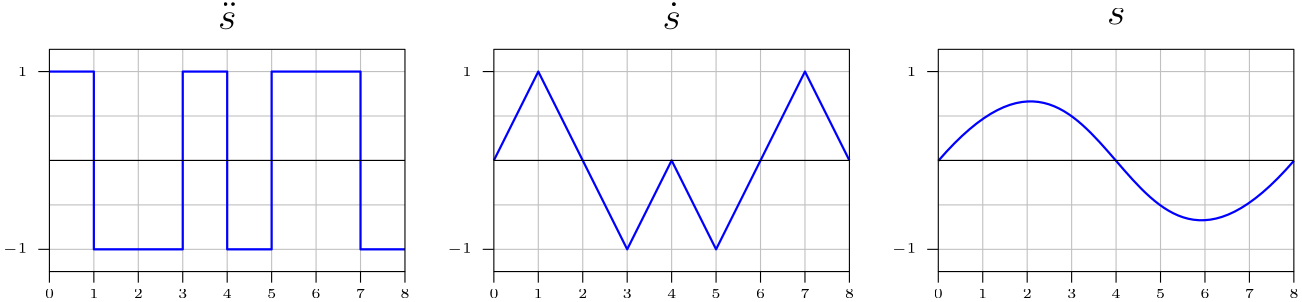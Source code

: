 <?xml version="1.0"?>
<!DOCTYPE ipe SYSTEM "ipe.dtd">
<ipe version="70218" creator="Ipe 7.2.28">
<info created="D:20251011174010" modified="D:20251011175150"/>
<ipestyle name="basic">
<symbol name="arrow/arc(spx)">
<path stroke="sym-stroke" fill="sym-stroke" pen="sym-pen">
0 0 m
-1 0.333 l
-1 -0.333 l
h
</path>
</symbol>
<symbol name="arrow/farc(spx)">
<path stroke="sym-stroke" fill="white" pen="sym-pen">
0 0 m
-1 0.333 l
-1 -0.333 l
h
</path>
</symbol>
<symbol name="arrow/ptarc(spx)">
<path stroke="sym-stroke" fill="sym-stroke" pen="sym-pen">
0 0 m
-1 0.333 l
-0.8 0 l
-1 -0.333 l
h
</path>
</symbol>
<symbol name="arrow/fptarc(spx)">
<path stroke="sym-stroke" fill="white" pen="sym-pen">
0 0 m
-1 0.333 l
-0.8 0 l
-1 -0.333 l
h
</path>
</symbol>
<symbol name="mark/circle(sx)" transformations="translations">
<path fill="sym-stroke">
0.6 0 0 0.6 0 0 e
0.4 0 0 0.4 0 0 e
</path>
</symbol>
<symbol name="mark/disk(sx)" transformations="translations">
<path fill="sym-stroke">
0.6 0 0 0.6 0 0 e
</path>
</symbol>
<symbol name="mark/fdisk(sfx)" transformations="translations">
<group>
<path fill="sym-fill">
0.5 0 0 0.5 0 0 e
</path>
<path fill="sym-stroke" fillrule="eofill">
0.6 0 0 0.6 0 0 e
0.4 0 0 0.4 0 0 e
</path>
</group>
</symbol>
<symbol name="mark/box(sx)" transformations="translations">
<path fill="sym-stroke" fillrule="eofill">
-0.6 -0.6 m
0.6 -0.6 l
0.6 0.6 l
-0.6 0.6 l
h
-0.4 -0.4 m
0.4 -0.4 l
0.4 0.4 l
-0.4 0.4 l
h
</path>
</symbol>
<symbol name="mark/square(sx)" transformations="translations">
<path fill="sym-stroke">
-0.6 -0.6 m
0.6 -0.6 l
0.6 0.6 l
-0.6 0.6 l
h
</path>
</symbol>
<symbol name="mark/fsquare(sfx)" transformations="translations">
<group>
<path fill="sym-fill">
-0.5 -0.5 m
0.5 -0.5 l
0.5 0.5 l
-0.5 0.5 l
h
</path>
<path fill="sym-stroke" fillrule="eofill">
-0.6 -0.6 m
0.6 -0.6 l
0.6 0.6 l
-0.6 0.6 l
h
-0.4 -0.4 m
0.4 -0.4 l
0.4 0.4 l
-0.4 0.4 l
h
</path>
</group>
</symbol>
<symbol name="mark/cross(sx)" transformations="translations">
<group>
<path fill="sym-stroke">
-0.43 -0.57 m
0.57 0.43 l
0.43 0.57 l
-0.57 -0.43 l
h
</path>
<path fill="sym-stroke">
-0.43 0.57 m
0.57 -0.43 l
0.43 -0.57 l
-0.57 0.43 l
h
</path>
</group>
</symbol>
<symbol name="arrow/fnormal(spx)">
<path stroke="sym-stroke" fill="white" pen="sym-pen">
0 0 m
-1 0.333 l
-1 -0.333 l
h
</path>
</symbol>
<symbol name="arrow/pointed(spx)">
<path stroke="sym-stroke" fill="sym-stroke" pen="sym-pen">
0 0 m
-1 0.333 l
-0.8 0 l
-1 -0.333 l
h
</path>
</symbol>
<symbol name="arrow/fpointed(spx)">
<path stroke="sym-stroke" fill="white" pen="sym-pen">
0 0 m
-1 0.333 l
-0.8 0 l
-1 -0.333 l
h
</path>
</symbol>
<symbol name="arrow/linear(spx)">
<path stroke="sym-stroke" pen="sym-pen">
-1 0.333 m
0 0 l
-1 -0.333 l
</path>
</symbol>
<symbol name="arrow/fdouble(spx)">
<path stroke="sym-stroke" fill="white" pen="sym-pen">
0 0 m
-1 0.333 l
-1 -0.333 l
h
-1 0 m
-2 0.333 l
-2 -0.333 l
h
</path>
</symbol>
<symbol name="arrow/double(spx)">
<path stroke="sym-stroke" fill="sym-stroke" pen="sym-pen">
0 0 m
-1 0.333 l
-1 -0.333 l
h
-1 0 m
-2 0.333 l
-2 -0.333 l
h
</path>
</symbol>
<symbol name="arrow/mid-normal(spx)">
<path stroke="sym-stroke" fill="sym-stroke" pen="sym-pen">
0.5 0 m
-0.5 0.333 l
-0.5 -0.333 l
h
</path>
</symbol>
<symbol name="arrow/mid-fnormal(spx)">
<path stroke="sym-stroke" fill="white" pen="sym-pen">
0.5 0 m
-0.5 0.333 l
-0.5 -0.333 l
h
</path>
</symbol>
<symbol name="arrow/mid-pointed(spx)">
<path stroke="sym-stroke" fill="sym-stroke" pen="sym-pen">
0.5 0 m
-0.5 0.333 l
-0.3 0 l
-0.5 -0.333 l
h
</path>
</symbol>
<symbol name="arrow/mid-fpointed(spx)">
<path stroke="sym-stroke" fill="white" pen="sym-pen">
0.5 0 m
-0.5 0.333 l
-0.3 0 l
-0.5 -0.333 l
h
</path>
</symbol>
<symbol name="arrow/mid-double(spx)">
<path stroke="sym-stroke" fill="sym-stroke" pen="sym-pen">
1 0 m
0 0.333 l
0 -0.333 l
h
0 0 m
-1 0.333 l
-1 -0.333 l
h
</path>
</symbol>
<symbol name="arrow/mid-fdouble(spx)">
<path stroke="sym-stroke" fill="white" pen="sym-pen">
1 0 m
0 0.333 l
0 -0.333 l
h
0 0 m
-1 0.333 l
-1 -0.333 l
h
</path>
</symbol>
<anglesize name="22.5 deg" value="22.5"/>
<anglesize name="30 deg" value="30"/>
<anglesize name="45 deg" value="45"/>
<anglesize name="60 deg" value="60"/>
<anglesize name="90 deg" value="90"/>
<arrowsize name="large" value="10"/>
<arrowsize name="small" value="5"/>
<arrowsize name="tiny" value="3"/>
<color name="blue" value="0 0 1"/>
<color name="brown" value="0.647 0.165 0.165"/>
<color name="darkblue" value="0 0 0.545"/>
<color name="darkcyan" value="0 0.545 0.545"/>
<color name="darkgray" value="0.663"/>
<color name="darkgreen" value="0 0.392 0"/>
<color name="darkmagenta" value="0.545 0 0.545"/>
<color name="darkorange" value="1 0.549 0"/>
<color name="darkred" value="0.545 0 0"/>
<color name="gold" value="1 0.843 0"/>
<color name="gray" value="0.745"/>
<color name="green" value="0 1 0"/>
<color name="lightblue" value="0.678 0.847 0.902"/>
<color name="lightcyan" value="0.878 1 1"/>
<color name="lightgray" value="0.827"/>
<color name="lightgreen" value="0.565 0.933 0.565"/>
<color name="lightyellow" value="1 1 0.878"/>
<color name="navy" value="0 0 0.502"/>
<color name="orange" value="1 0.647 0"/>
<color name="pink" value="1 0.753 0.796"/>
<color name="purple" value="0.627 0.125 0.941"/>
<color name="red" value="1 0 0"/>
<color name="seagreen" value="0.18 0.545 0.341"/>
<color name="turquoise" value="0.251 0.878 0.816"/>
<color name="violet" value="0.933 0.51 0.933"/>
<color name="yellow" value="1 1 0"/>
<dashstyle name="dash dot dotted" value="[4 2 1 2 1 2] 0"/>
<dashstyle name="dash dotted" value="[4 2 1 2] 0"/>
<dashstyle name="dashed" value="[4] 0"/>
<dashstyle name="dotted" value="[1 3] 0"/>
<gridsize name="10 pts (~3.5 mm)" value="10"/>
<gridsize name="14 pts (~5 mm)" value="14"/>
<gridsize name="16 pts (~6 mm)" value="16"/>
<gridsize name="20 pts (~7 mm)" value="20"/>
<gridsize name="28 pts (~10 mm)" value="28"/>
<gridsize name="32 pts (~12 mm)" value="32"/>
<gridsize name="4 pts" value="4"/>
<gridsize name="56 pts (~20 mm)" value="56"/>
<gridsize name="8 pts (~3 mm)" value="8"/>
<opacity name="10%" value="0.1"/>
<opacity name="30%" value="0.3"/>
<opacity name="50%" value="0.5"/>
<opacity name="75%" value="0.75"/>
<pen name="fat" value="1.2"/>
<pen name="heavier" value="0.8"/>
<pen name="ultrafat" value="2"/>
<symbolsize name="large" value="5"/>
<symbolsize name="small" value="2"/>
<symbolsize name="tiny" value="1.1"/>
<textsize name="Huge" value="\Huge"/>
<textsize name="LARGE" value="\LARGE"/>
<textsize name="Large" value="\Large"/>
<textsize name="footnote" value="\footnotesize"/>
<textsize name="huge" value="\huge"/>
<textsize name="large" value="\large"/>
<textsize name="script" value="\scriptsize"/>
<textsize name="small" value="\small"/>
<textsize name="tiny" value="\tiny"/>
<textstyle name="center" begin="\begin{center}" end="\end{center}"/>
<textstyle name="item" begin="\begin{itemize}\item{}" end="\end{itemize}"/>
<textstyle name="itemize" begin="\begin{itemize}" end="\end{itemize}"/>
<tiling name="falling" angle="-60" step="4" width="1"/>
<tiling name="rising" angle="30" step="4" width="1"/>
</ipestyle>
<page>
<layer name="alpha"/>
<view layers="alpha" active="alpha"/>
<path layer="alpha" stroke="0" cap="1">
80 688 m
80 688 l
</path>
<path stroke="0">
80 688 m
76 688 l
</path>
<path stroke="0">
80 624 m
76 624 l
</path>
<path stroke="0">
80 616 m
80 612 l
</path>
<path stroke="0">
96 616 m
96 612 l
</path>
<path stroke="0">
112 616 m
112 612 l
</path>
<path stroke="0">
128 616 m
128 612 l
</path>
<path stroke="0">
144 616 m
144 612 l
</path>
<path stroke="0">
160 616 m
160 612 l
</path>
<path stroke="0">
176 616 m
176 612 l
</path>
<path stroke="0">
192 616 m
192 612 l
</path>
<path stroke="0">
208 616 m
208 612 l
</path>
<text transformations="translations" pos="72 688" stroke="0" type="label" width="3.39" height="3.21" depth="0" halign="right" valign="center" size="tiny" style="math">1</text>
<text matrix="1 0 0 1 0 -64" transformations="translations" pos="72 688" stroke="0" type="label" width="8.787" height="3.321" depth="0.83" halign="right" valign="center" size="tiny" style="math">-1</text>
<text matrix="1 0 0 1 8 -80" transformations="translations" pos="72 688" stroke="0" type="label" width="3.39" height="3.21" depth="0" halign="center" valign="center" size="tiny" style="math">0</text>
<text matrix="1 0 0 1 24 -80" transformations="translations" pos="72 688" stroke="0" type="label" width="3.39" height="3.21" depth="0" halign="center" valign="center" size="tiny" style="math">1</text>
<text matrix="1 0 0 1 40 -80" transformations="translations" pos="72 688" stroke="0" type="label" width="3.39" height="3.21" depth="0" halign="center" valign="center" size="tiny" style="math">2</text>
<text matrix="1 0 0 1 56 -80" transformations="translations" pos="72 688" stroke="0" type="label" width="3.39" height="3.21" depth="0" halign="center" valign="center" size="tiny" style="math">3</text>
<text matrix="1 0 0 1 72 -80" transformations="translations" pos="72 688" stroke="0" type="label" width="3.39" height="3.21" depth="0" halign="center" valign="center" size="tiny" style="math">4</text>
<text matrix="1 0 0 1 88 -80" transformations="translations" pos="72 688" stroke="0" type="label" width="3.39" height="3.21" depth="0" halign="center" valign="center" size="tiny" style="math">5</text>
<text matrix="1 0 0 1 104 -80" transformations="translations" pos="72 688" stroke="0" type="label" width="3.39" height="3.21" depth="0" halign="center" valign="center" size="tiny" style="math">6</text>
<text matrix="1 0 0 1 120 -80" transformations="translations" pos="72 688" stroke="0" type="label" width="3.39" height="3.21" depth="0" halign="center" valign="center" size="tiny" style="math">7</text>
<text matrix="1 0 0 1 136 -80" transformations="translations" pos="72 688" stroke="0" type="label" width="3.39" height="3.21" depth="0" halign="center" valign="center" size="tiny" style="math">8</text>
<path matrix="1 0 0 1 0 32" stroke="0.753">
80 624 m
208 624 l
80 640 m
208 640 l
80 656 m
208 656 l
80 608 m
208 608 l
80 592 m
208 592 l
96 664 m
96 584 l
112 584 m
112 664 l
128 664 m
128 584 l
144 584 m
144 664 l
160 664 m
160 584 l
176 584 m
176 664 l
192 584 m
192 664 l
</path>
<path stroke="0 0 1" pen="heavier">
80 688 m
96 688 l
96 624 l
128 624 l
128 688 l
144 688 l
144 624 l
160 624 l
160 688 l
192 688 l
192 624 l
208 624 l
</path>
<path matrix="1 0 0 1 160 0" stroke="0" cap="1">
80 688 m
80 688 l
</path>
<path matrix="1 0 0 1 160 0" stroke="0">
80 688 m
76 688 l
</path>
<path matrix="1 0 0 1 160 0" stroke="0">
80 624 m
76 624 l
</path>
<path matrix="1 0 0 1 160 0" stroke="0">
80 616 m
80 612 l
</path>
<path matrix="1 0 0 1 160 0" stroke="0">
96 616 m
96 612 l
</path>
<path matrix="1 0 0 1 160 0" stroke="0">
112 616 m
112 612 l
</path>
<path matrix="1 0 0 1 160 0" stroke="0">
128 616 m
128 612 l
</path>
<path matrix="1 0 0 1 160 0" stroke="0">
144 616 m
144 612 l
</path>
<path matrix="1 0 0 1 160 0" stroke="0">
160 616 m
160 612 l
</path>
<path matrix="1 0 0 1 160 0" stroke="0">
176 616 m
176 612 l
</path>
<path matrix="1 0 0 1 160 0" stroke="0">
192 616 m
192 612 l
</path>
<path matrix="1 0 0 1 160 0" stroke="0">
208 616 m
208 612 l
</path>
<text matrix="1 0 0 1 160 0" transformations="translations" pos="72 688" stroke="0" type="label" width="3.39" height="3.21" depth="0" halign="right" valign="center" size="tiny" style="math">1</text>
<text matrix="1 0 0 1 160 -64" transformations="translations" pos="72 688" stroke="0" type="label" width="8.787" height="3.321" depth="0.83" halign="right" valign="center" size="tiny" style="math">-1</text>
<text matrix="1 0 0 1 168 -80" transformations="translations" pos="72 688" stroke="0" type="label" width="3.39" height="3.21" depth="0" halign="center" valign="center" size="tiny" style="math">0</text>
<text matrix="1 0 0 1 184 -80" transformations="translations" pos="72 688" stroke="0" type="label" width="3.39" height="3.21" depth="0" halign="center" valign="center" size="tiny" style="math">1</text>
<text matrix="1 0 0 1 200 -80" transformations="translations" pos="72 688" stroke="0" type="label" width="3.39" height="3.21" depth="0" halign="center" valign="center" size="tiny" style="math">2</text>
<text matrix="1 0 0 1 216 -80" transformations="translations" pos="72 688" stroke="0" type="label" width="3.39" height="3.21" depth="0" halign="center" valign="center" size="tiny" style="math">3</text>
<text matrix="1 0 0 1 232 -80" transformations="translations" pos="72 688" stroke="0" type="label" width="3.39" height="3.21" depth="0" halign="center" valign="center" size="tiny" style="math">4</text>
<text matrix="1 0 0 1 248 -80" transformations="translations" pos="72 688" stroke="0" type="label" width="3.39" height="3.21" depth="0" halign="center" valign="center" size="tiny" style="math">5</text>
<text matrix="1 0 0 1 264 -80" transformations="translations" pos="72 688" stroke="0" type="label" width="3.39" height="3.21" depth="0" halign="center" valign="center" size="tiny" style="math">6</text>
<text matrix="1 0 0 1 280 -80" transformations="translations" pos="72 688" stroke="0" type="label" width="3.39" height="3.21" depth="0" halign="center" valign="center" size="tiny" style="math">7</text>
<text matrix="1 0 0 1 296 -80" transformations="translations" pos="72 688" stroke="0" type="label" width="3.39" height="3.21" depth="0" halign="center" valign="center" size="tiny" style="math">8</text>
<path matrix="1 0 0 1 160 32" stroke="0.753">
80 624 m
208 624 l
80 640 m
208 640 l
80 656 m
208 656 l
80 608 m
208 608 l
80 592 m
208 592 l
96 664 m
96 584 l
112 584 m
112 664 l
128 664 m
128 584 l
144 584 m
144 664 l
160 664 m
160 584 l
176 584 m
176 664 l
192 584 m
192 664 l
</path>
<path matrix="1 0 0 1 320 0" stroke="0" cap="1">
80 688 m
80 688 l
</path>
<path matrix="1 0 0 1 320 0" stroke="0">
80 688 m
76 688 l
</path>
<path matrix="1 0 0 1 320 0" stroke="0">
80 624 m
76 624 l
</path>
<path matrix="1 0 0 1 320 0" stroke="0">
80 616 m
80 612 l
</path>
<path matrix="1 0 0 1 320 0" stroke="0">
96 616 m
96 612 l
</path>
<path matrix="1 0 0 1 320 0" stroke="0">
112 616 m
112 612 l
</path>
<path matrix="1 0 0 1 320 0" stroke="0">
128 616 m
128 612 l
</path>
<path matrix="1 0 0 1 320 0" stroke="0">
144 616 m
144 612 l
</path>
<path matrix="1 0 0 1 320 0" stroke="0">
160 616 m
160 612 l
</path>
<path matrix="1 0 0 1 320 0" stroke="0">
176 616 m
176 612 l
</path>
<path matrix="1 0 0 1 320 0" stroke="0">
192 616 m
192 612 l
</path>
<path matrix="1 0 0 1 320 0" stroke="0">
208 616 m
208 612 l
</path>
<text matrix="1 0 0 1 320 0" transformations="translations" pos="72 688" stroke="0" type="label" width="3.39" height="3.21" depth="0" halign="right" valign="center" size="tiny" style="math">1</text>
<text matrix="1 0 0 1 320 -64" transformations="translations" pos="72 688" stroke="0" type="label" width="8.787" height="3.321" depth="0.83" halign="right" valign="center" size="tiny" style="math">-1</text>
<text matrix="1 0 0 1 328 -80" transformations="translations" pos="72 688" stroke="0" type="label" width="3.39" height="3.21" depth="0" halign="center" valign="center" size="tiny" style="math">0</text>
<text matrix="1 0 0 1 344 -80" transformations="translations" pos="72 688" stroke="0" type="label" width="3.39" height="3.21" depth="0" halign="center" valign="center" size="tiny" style="math">1</text>
<text matrix="1 0 0 1 360 -80" transformations="translations" pos="72 688" stroke="0" type="label" width="3.39" height="3.21" depth="0" halign="center" valign="center" size="tiny" style="math">2</text>
<text matrix="1 0 0 1 376 -80" transformations="translations" pos="72 688" stroke="0" type="label" width="3.39" height="3.21" depth="0" halign="center" valign="center" size="tiny" style="math">3</text>
<text matrix="1 0 0 1 392 -80" transformations="translations" pos="72 688" stroke="0" type="label" width="3.39" height="3.21" depth="0" halign="center" valign="center" size="tiny" style="math">4</text>
<text matrix="1 0 0 1 408 -80" transformations="translations" pos="72 688" stroke="0" type="label" width="3.39" height="3.21" depth="0" halign="center" valign="center" size="tiny" style="math">5</text>
<text matrix="1 0 0 1 424 -80" transformations="translations" pos="72 688" stroke="0" type="label" width="3.39" height="3.21" depth="0" halign="center" valign="center" size="tiny" style="math">6</text>
<text matrix="1 0 0 1 440 -80" transformations="translations" pos="72 688" stroke="0" type="label" width="3.39" height="3.21" depth="0" halign="center" valign="center" size="tiny" style="math">7</text>
<text matrix="1 0 0 1 456 -80" transformations="translations" pos="72 688" stroke="0" type="label" width="3.39" height="3.21" depth="0" halign="center" valign="center" size="tiny" style="math">8</text>
<path matrix="1 0 0 1 320 32" stroke="0.753">
80 624 m
208 624 l
80 640 m
208 640 l
80 656 m
208 656 l
80 608 m
208 608 l
80 592 m
208 592 l
96 664 m
96 584 l
112 584 m
112 664 l
128 664 m
128 584 l
144 584 m
144 664 l
160 664 m
160 584 l
176 584 m
176 664 l
192 584 m
192 664 l
</path>
<path matrix="1 0 0 1 160 0" stroke="0 0 1" pen="heavier">
80 656 m
96 688 l
128 624 l
144 656 l
160 624 l
192 688 l
208 656 l
</path>
<path matrix="1 0 0 1.15832 160 -104" stroke="0 0 1" pen="heavier">
240 656 m
272 688
304 656
336 624
368 656 c
</path>
<path matrix="0.888889 0 0 1 8.88889 0" stroke="0">
80 696 m
80 616 l
224 616 l
224 696 l
h
</path>
<path matrix="0.888889 0 0 1 168.889 0" stroke="0">
80 696 m
80 616 l
224 616 l
224 696 l
h
</path>
<path matrix="0.888889 0 0 1 328.889 0" stroke="0">
80 696 m
80 616 l
224 616 l
224 696 l
h
</path>
<path stroke="0">
80 656 m
208 656 l
</path>
<path stroke="0">
240 656 m
368 656 l
</path>
<path stroke="0">
400 656 m
528 656 l
</path>
<text matrix="1 0 0 1 72 20" transformations="translations" pos="72 688" stroke="0" type="label" width="6.617" height="9.521" depth="0" halign="center" valign="center" size="Large" style="math">\ddot s</text>
<text matrix="1 0 0 1 232 20" transformations="translations" pos="72 688" stroke="0" type="label" width="6.617" height="9.521" depth="0" halign="center" valign="center" size="Large" style="math">\dot s</text>
<text matrix="1 0 0 1 392 20" transformations="translations" pos="72 688" stroke="0" type="label" width="6.617" height="6.177" depth="0" halign="center" valign="center" size="Large" style="math">s</text>
</page>
</ipe>
